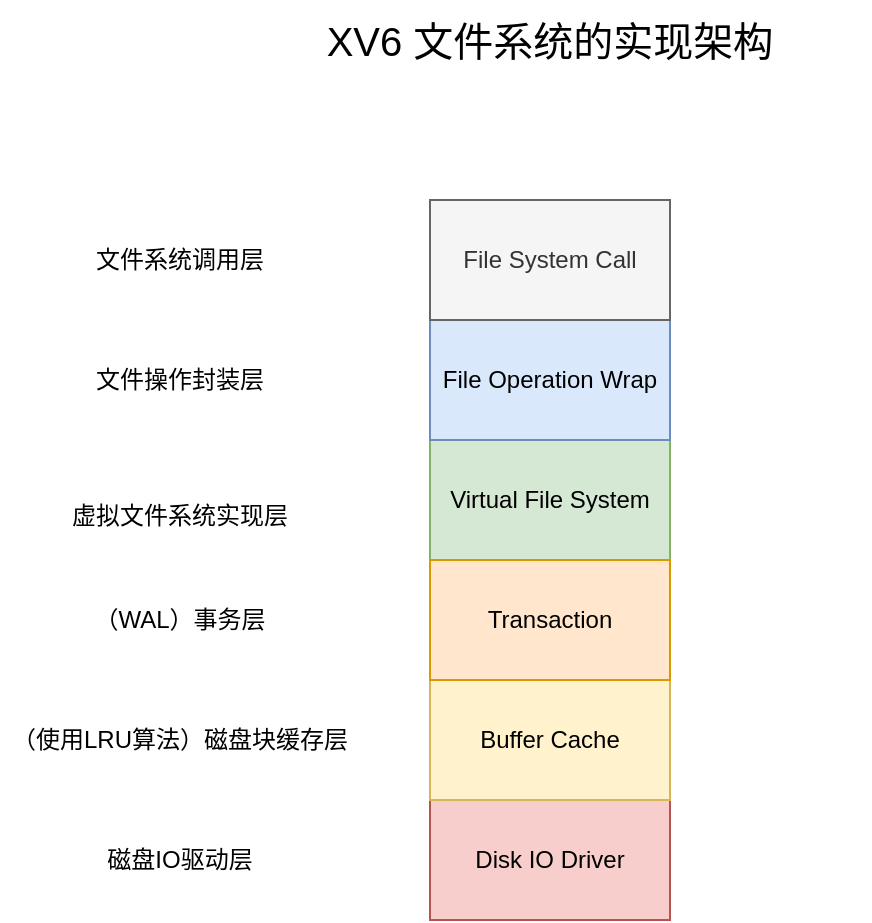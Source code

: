 <mxfile version="28.2.3">
  <diagram name="第 1 页" id="GDhB30cbO2FFqtUHsgPK">
    <mxGraphModel dx="1205" dy="1942" grid="1" gridSize="10" guides="1" tooltips="1" connect="1" arrows="1" fold="1" page="1" pageScale="1" pageWidth="827" pageHeight="1169" math="0" shadow="0">
      <root>
        <mxCell id="0" />
        <mxCell id="1" parent="0" />
        <mxCell id="mzWwlQBXNYLuQQoq7Qy--1" value="Disk IO Driver" style="rounded=0;whiteSpace=wrap;html=1;fillColor=#f8cecc;strokeColor=#b85450;" vertex="1" parent="1">
          <mxGeometry x="360" y="240" width="120" height="60" as="geometry" />
        </mxCell>
        <mxCell id="mzWwlQBXNYLuQQoq7Qy--2" value="Buffer Cache" style="rounded=0;whiteSpace=wrap;html=1;fillColor=#fff2cc;strokeColor=#d6b656;" vertex="1" parent="1">
          <mxGeometry x="360" y="180" width="120" height="60" as="geometry" />
        </mxCell>
        <mxCell id="mzWwlQBXNYLuQQoq7Qy--3" value="Virtual File System" style="rounded=0;whiteSpace=wrap;html=1;fillColor=#d5e8d4;strokeColor=#82b366;" vertex="1" parent="1">
          <mxGeometry x="360" y="60" width="120" height="60" as="geometry" />
        </mxCell>
        <mxCell id="mzWwlQBXNYLuQQoq7Qy--4" value="File Operation Wrap" style="rounded=0;whiteSpace=wrap;html=1;fillColor=#dae8fc;strokeColor=#6c8ebf;" vertex="1" parent="1">
          <mxGeometry x="360" width="120" height="60" as="geometry" />
        </mxCell>
        <mxCell id="mzWwlQBXNYLuQQoq7Qy--5" value="Transaction" style="rounded=0;whiteSpace=wrap;html=1;fillColor=#ffe6cc;strokeColor=#d79b00;" vertex="1" parent="1">
          <mxGeometry x="360" y="120" width="120" height="60" as="geometry" />
        </mxCell>
        <mxCell id="mzWwlQBXNYLuQQoq7Qy--6" value="File System Call" style="rounded=0;whiteSpace=wrap;html=1;fillColor=#f5f5f5;strokeColor=#666666;fontColor=#333333;" vertex="1" parent="1">
          <mxGeometry x="360" y="-60" width="120" height="60" as="geometry" />
        </mxCell>
        <mxCell id="mzWwlQBXNYLuQQoq7Qy--7" value="磁盘IO驱动层" style="text;html=1;align=center;verticalAlign=middle;whiteSpace=wrap;rounded=0;" vertex="1" parent="1">
          <mxGeometry x="190" y="255" width="90" height="30" as="geometry" />
        </mxCell>
        <mxCell id="mzWwlQBXNYLuQQoq7Qy--8" value="（使用LRU算法）磁盘块缓存层" style="text;html=1;align=center;verticalAlign=middle;whiteSpace=wrap;rounded=0;" vertex="1" parent="1">
          <mxGeometry x="145" y="192.5" width="180" height="35" as="geometry" />
        </mxCell>
        <mxCell id="mzWwlQBXNYLuQQoq7Qy--9" value="（WAL）事务层" style="text;html=1;align=center;verticalAlign=middle;whiteSpace=wrap;rounded=0;" vertex="1" parent="1">
          <mxGeometry x="145" y="132.5" width="180" height="35" as="geometry" />
        </mxCell>
        <mxCell id="mzWwlQBXNYLuQQoq7Qy--10" value="虚拟文件系统实现层" style="text;html=1;align=center;verticalAlign=middle;whiteSpace=wrap;rounded=0;" vertex="1" parent="1">
          <mxGeometry x="145" y="80" width="180" height="35" as="geometry" />
        </mxCell>
        <mxCell id="mzWwlQBXNYLuQQoq7Qy--11" value="文件操作封装层" style="text;html=1;align=center;verticalAlign=middle;whiteSpace=wrap;rounded=0;" vertex="1" parent="1">
          <mxGeometry x="145" y="12.5" width="180" height="35" as="geometry" />
        </mxCell>
        <mxCell id="mzWwlQBXNYLuQQoq7Qy--12" value="文件系统调用层" style="text;html=1;align=center;verticalAlign=middle;whiteSpace=wrap;rounded=0;" vertex="1" parent="1">
          <mxGeometry x="145" y="-47.5" width="180" height="35" as="geometry" />
        </mxCell>
        <mxCell id="mzWwlQBXNYLuQQoq7Qy--13" value="&lt;font style=&quot;font-size: 20px;&quot;&gt;XV6 文件系统的实现架构&lt;/font&gt;" style="text;html=1;align=center;verticalAlign=middle;whiteSpace=wrap;rounded=0;" vertex="1" parent="1">
          <mxGeometry x="260" y="-160" width="320" height="40" as="geometry" />
        </mxCell>
      </root>
    </mxGraphModel>
  </diagram>
</mxfile>
